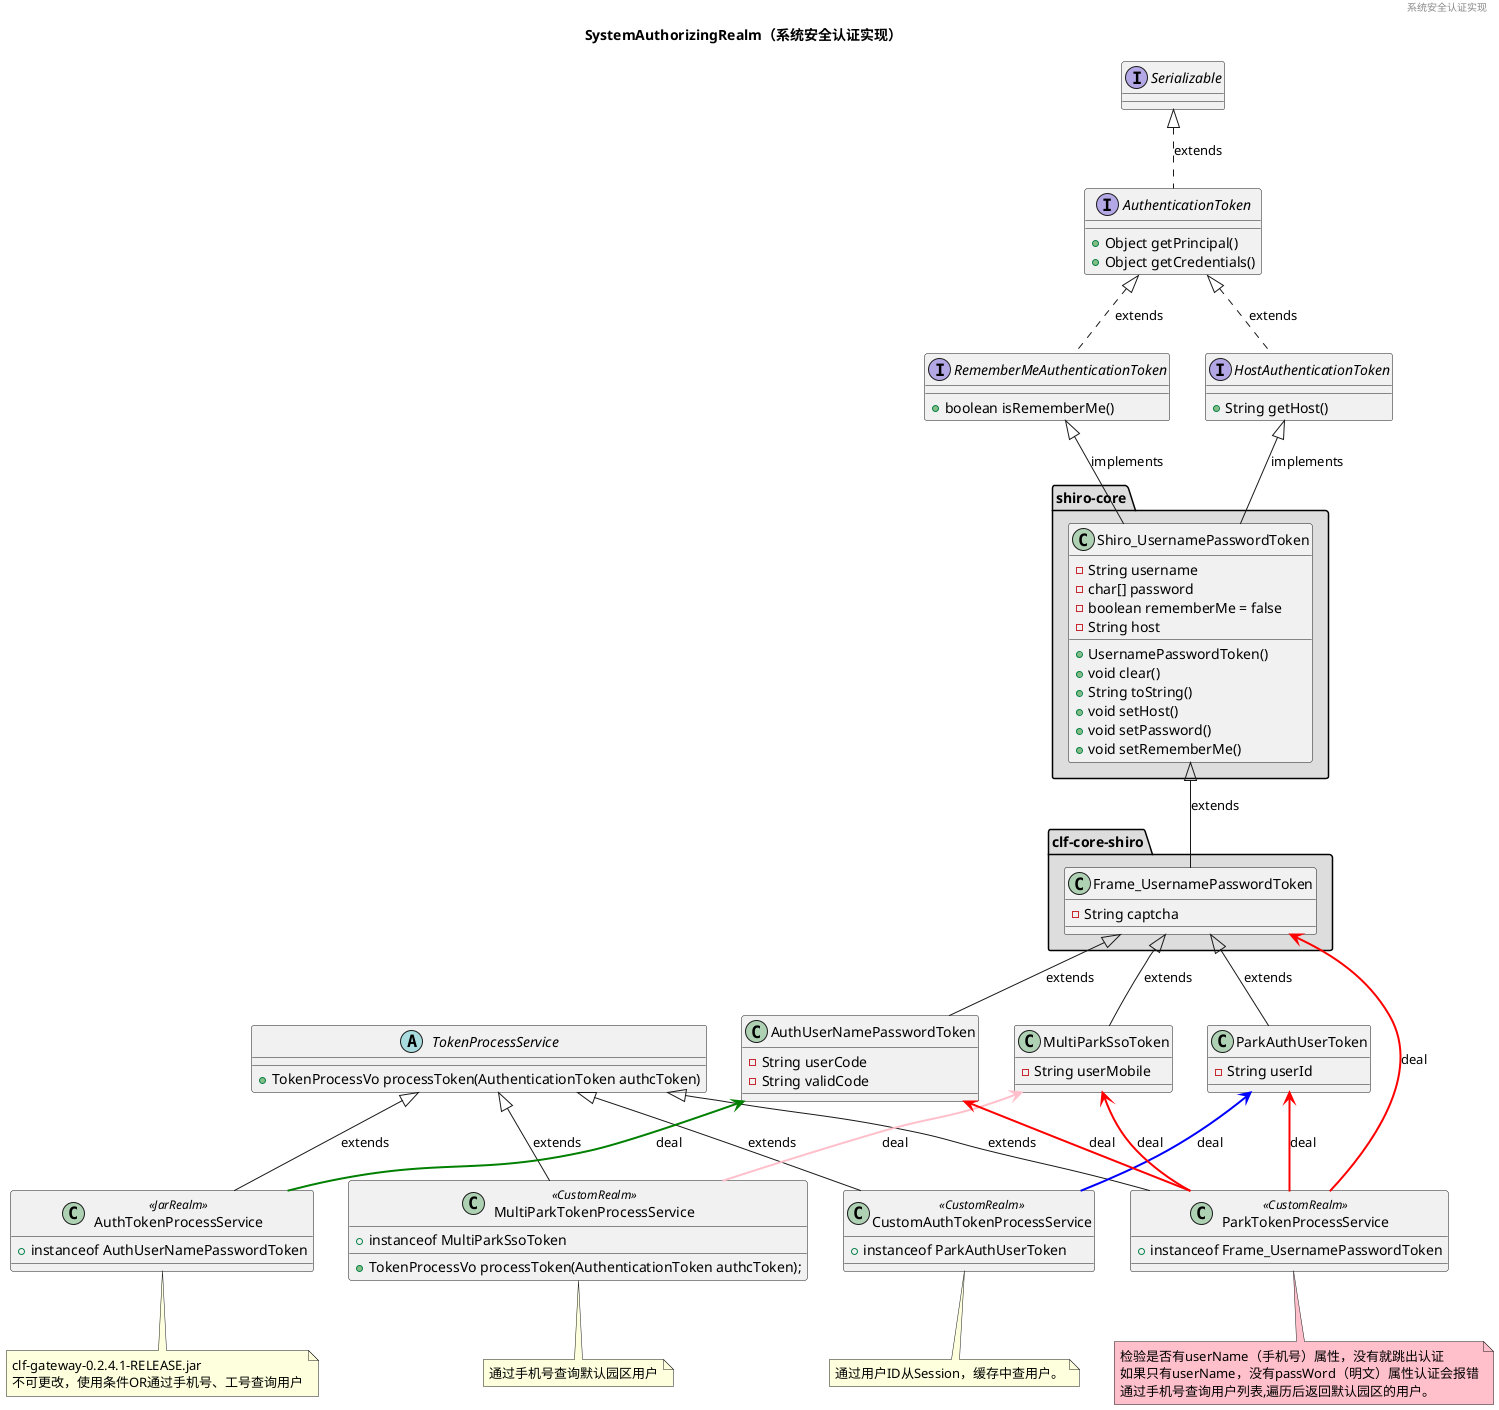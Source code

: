 @startuml
title SystemAuthorizingRealm（系统安全认证实现）
header 系统安全认证实现
interface Serializable
interface AuthenticationToken{
    + Object getPrincipal()
    + Object getCredentials()
}
interface RememberMeAuthenticationToken {
    + boolean isRememberMe()
}
interface HostAuthenticationToken {
    + String getHost()
}
package "shiro-core" #DDDDDD {
    class Shiro_UsernamePasswordToken {
        - String username
        - char[] password
        - boolean rememberMe = false
        - String host
        + UsernamePasswordToken()
        + void clear()
        + String toString()
        + void setHost()
        + void setPassword()
        + void setRememberMe()
    }
}
package "clf-core-shiro" #DDDDDD {
    class Frame_UsernamePasswordToken {
        - String captcha
    }
}
'Token实现
class ParkAuthUserToken {
    - String userId
}
class AuthUserNamePasswordToken {
	- String userCode
	- String validCode
}
class MultiParkSsoToken {
    - String userMobile
}
'Service
abstract TokenProcessService {
    + TokenProcessVo processToken(AuthenticationToken authcToken)
}
class CustomAuthTokenProcessService <<CustomRealm>> {
    + instanceof ParkAuthUserToken
}
class ParkTokenProcessService <<CustomRealm>>{
    + instanceof Frame_UsernamePasswordToken
}
class AuthTokenProcessService <<JarRealm>>{
    + instanceof AuthUserNamePasswordToken
}
class MultiParkTokenProcessService <<CustomRealm>> {
    + TokenProcessVo processToken(AuthenticationToken authcToken);
    + instanceof MultiParkSsoToken
}
'Shiro
Serializable <|.. AuthenticationToken : extends
AuthenticationToken <|..  HostAuthenticationToken: extends
AuthenticationToken <|..  RememberMeAuthenticationToken: extends
RememberMeAuthenticationToken <|-- Shiro_UsernamePasswordToken : implements
HostAuthenticationToken <|-- Shiro_UsernamePasswordToken : implements
Shiro_UsernamePasswordToken <|-- Frame_UsernamePasswordToken : extends
'框架
Frame_UsernamePasswordToken <|-- ParkAuthUserToken : extends
Frame_UsernamePasswordToken <|-- AuthUserNamePasswordToken : extends
Frame_UsernamePasswordToken <|-- MultiParkSsoToken : extends
'处理类
TokenProcessService <|-- CustomAuthTokenProcessService : extends
TokenProcessService <|-- ParkTokenProcessService : extends
TokenProcessService <|-- AuthTokenProcessService : extends
TokenProcessService <|-- MultiParkTokenProcessService : extends



ParkAuthUserToken <-[thickness=2,#blue]- CustomAuthTokenProcessService : deal
note bottom of CustomAuthTokenProcessService
通过用户ID从Session，缓存中查用户。
end note


AuthUserNamePasswordToken <-[thickness=2,#green]- AuthTokenProcessService : deal
note bottom of AuthTokenProcessService
clf-gateway-0.2.4.1-RELEASE.jar
不可更改，使用条件OR通过手机号、工号查询用户
end note

MultiParkSsoToken <-[thickness=2,#pink]- MultiParkTokenProcessService : deal
note bottom of MultiParkTokenProcessService
通过手机号查询默认园区用户
end note

Frame_UsernamePasswordToken <-[thickness=2,#red]- ParkTokenProcessService : deal
ParkAuthUserToken <-[thickness=2,#red]- ParkTokenProcessService : deal
AuthUserNamePasswordToken <-[thickness=2,#red]- ParkTokenProcessService : deal
MultiParkSsoToken <-[thickness=2,#red]- ParkTokenProcessService : deal
note bottom of ParkTokenProcessService #pink
检验是否有userName（手机号）属性，没有就跳出认证
如果只有userName，没有passWord（明文）属性认证会报错
通过手机号查询用户列表,遍历后返回默认园区的用户。
end note

@enduml